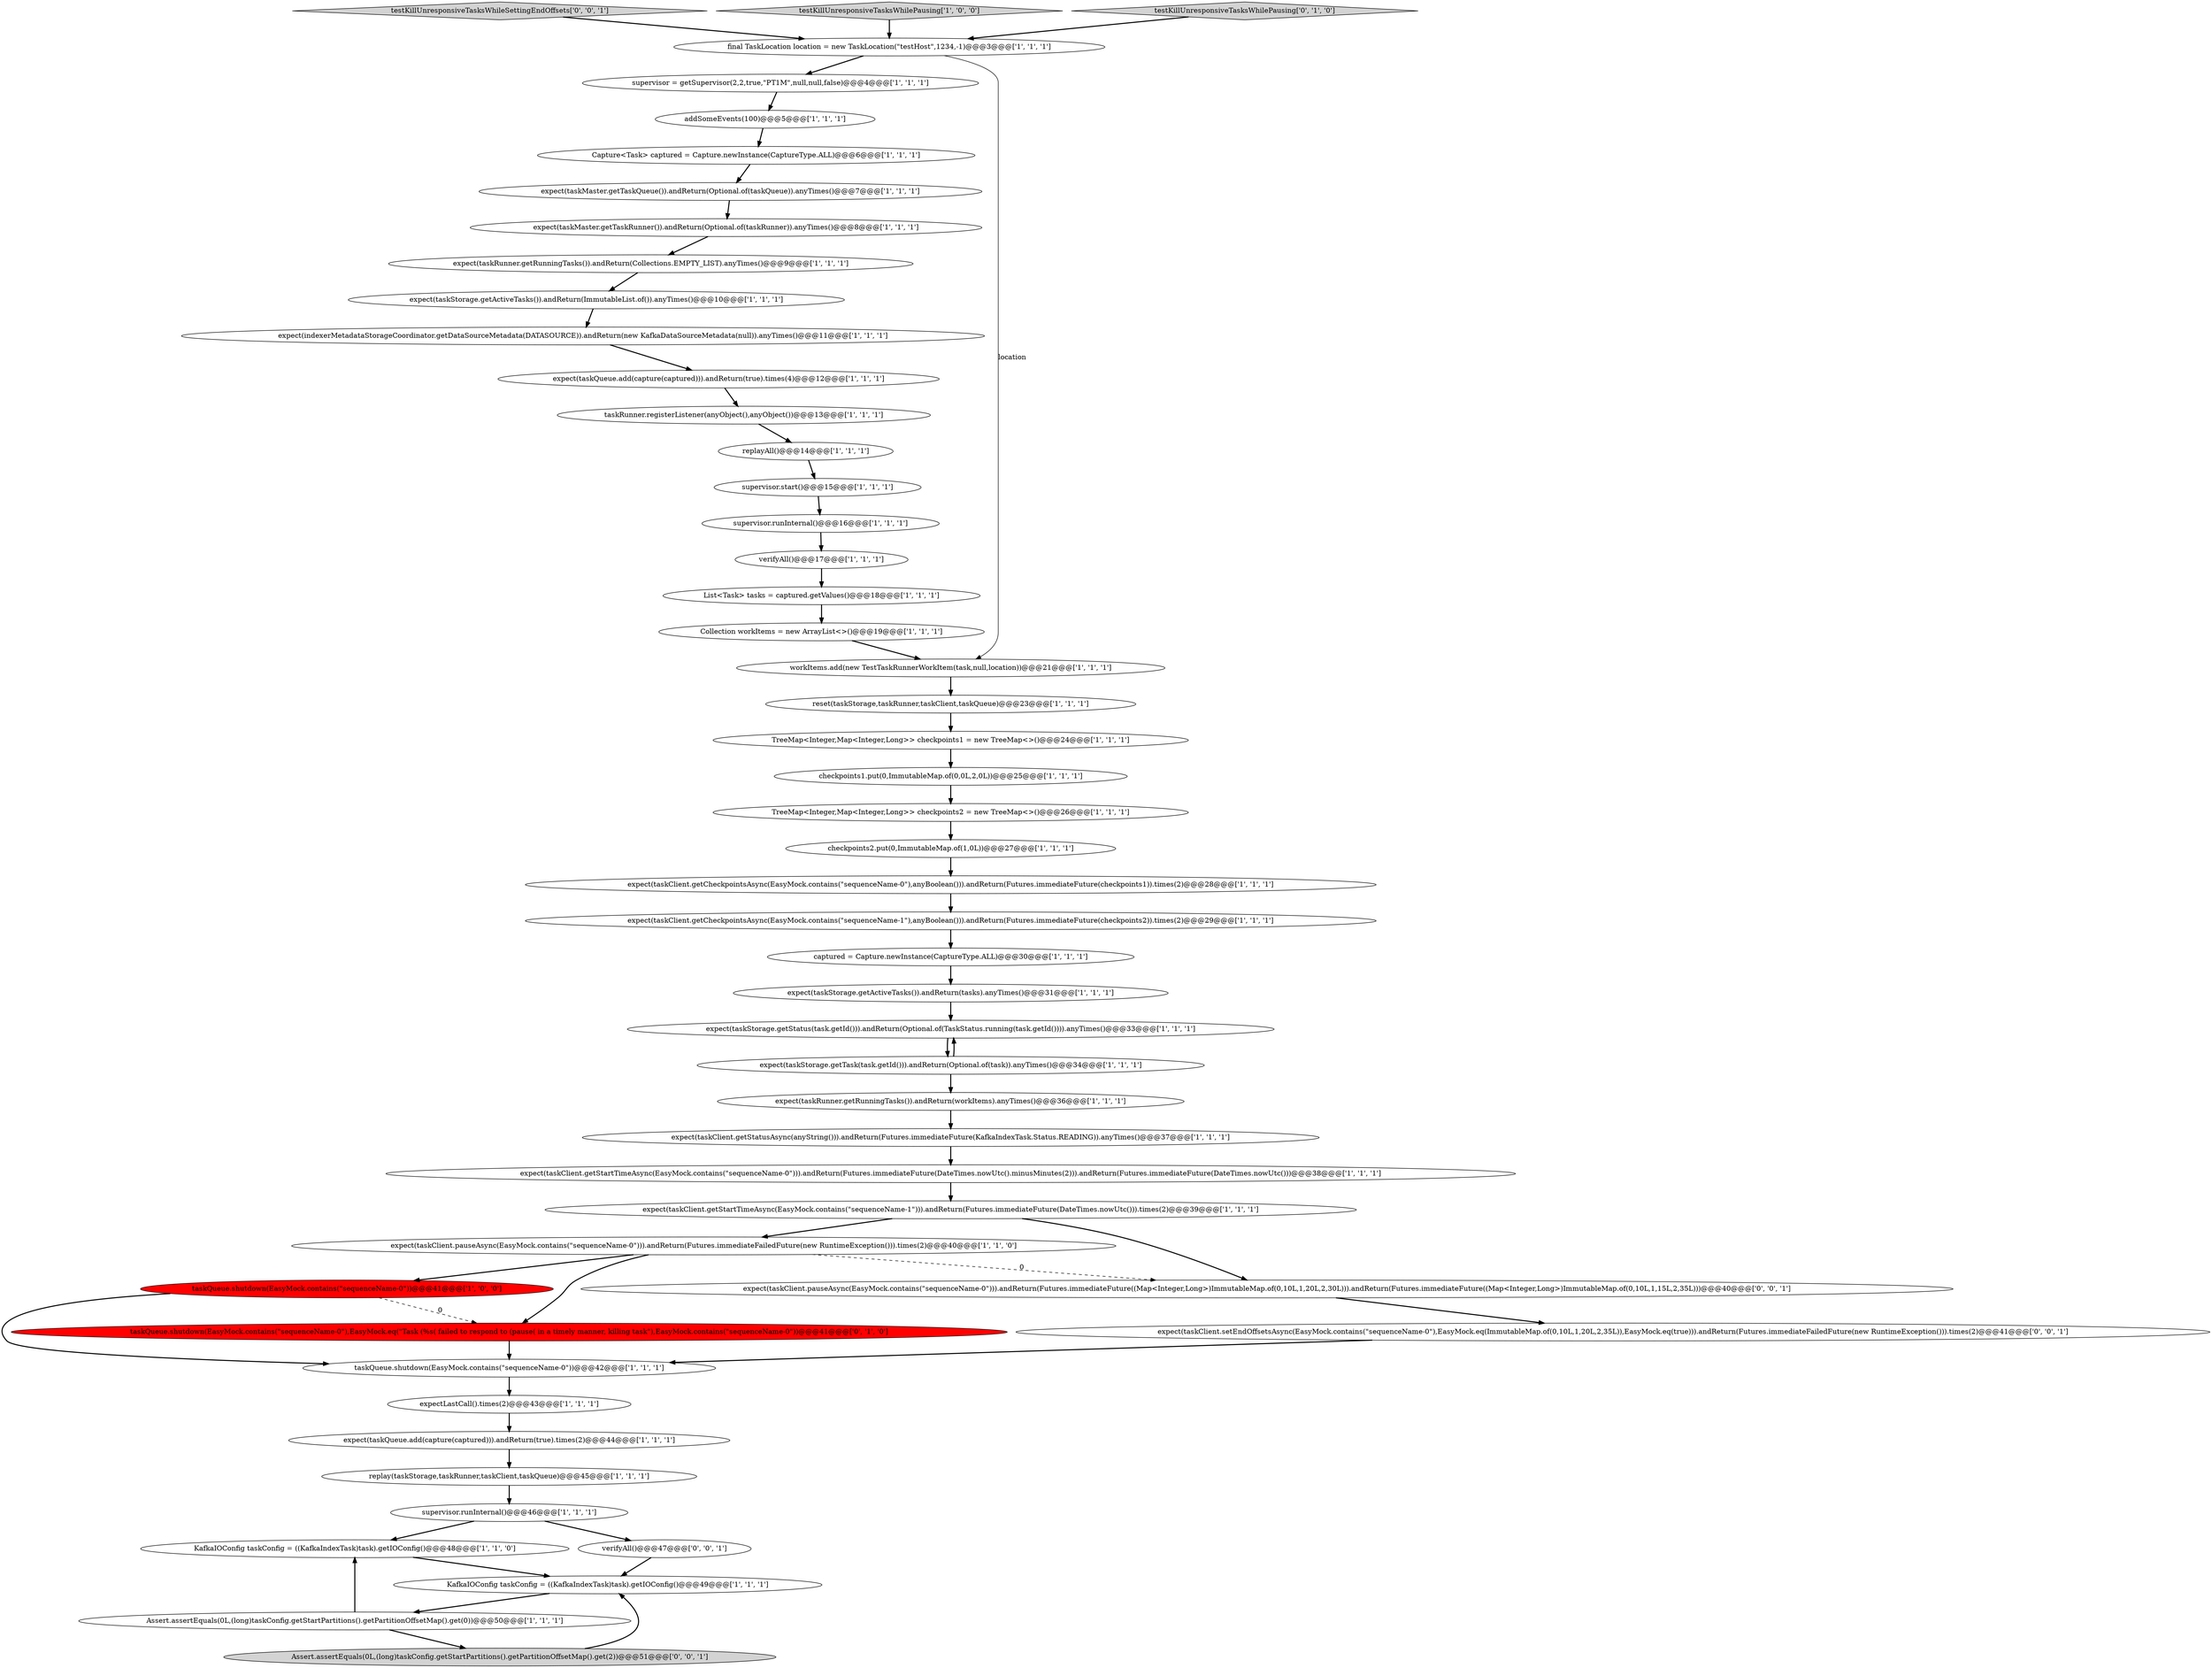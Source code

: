 digraph {
8 [style = filled, label = "captured = Capture.newInstance(CaptureType.ALL)@@@30@@@['1', '1', '1']", fillcolor = white, shape = ellipse image = "AAA0AAABBB1BBB"];
27 [style = filled, label = "replayAll()@@@14@@@['1', '1', '1']", fillcolor = white, shape = ellipse image = "AAA0AAABBB1BBB"];
17 [style = filled, label = "final TaskLocation location = new TaskLocation(\"testHost\",1234,-1)@@@3@@@['1', '1', '1']", fillcolor = white, shape = ellipse image = "AAA0AAABBB1BBB"];
0 [style = filled, label = "Capture<Task> captured = Capture.newInstance(CaptureType.ALL)@@@6@@@['1', '1', '1']", fillcolor = white, shape = ellipse image = "AAA0AAABBB1BBB"];
21 [style = filled, label = "checkpoints1.put(0,ImmutableMap.of(0,0L,2,0L))@@@25@@@['1', '1', '1']", fillcolor = white, shape = ellipse image = "AAA0AAABBB1BBB"];
5 [style = filled, label = "expect(taskStorage.getTask(task.getId())).andReturn(Optional.of(task)).anyTimes()@@@34@@@['1', '1', '1']", fillcolor = white, shape = ellipse image = "AAA0AAABBB1BBB"];
48 [style = filled, label = "testKillUnresponsiveTasksWhileSettingEndOffsets['0', '0', '1']", fillcolor = lightgray, shape = diamond image = "AAA0AAABBB3BBB"];
25 [style = filled, label = "supervisor = getSupervisor(2,2,true,\"PT1M\",null,null,false)@@@4@@@['1', '1', '1']", fillcolor = white, shape = ellipse image = "AAA0AAABBB1BBB"];
35 [style = filled, label = "checkpoints2.put(0,ImmutableMap.of(1,0L))@@@27@@@['1', '1', '1']", fillcolor = white, shape = ellipse image = "AAA0AAABBB1BBB"];
39 [style = filled, label = "expect(taskRunner.getRunningTasks()).andReturn(Collections.EMPTY_LIST).anyTimes()@@@9@@@['1', '1', '1']", fillcolor = white, shape = ellipse image = "AAA0AAABBB1BBB"];
23 [style = filled, label = "KafkaIOConfig taskConfig = ((KafkaIndexTask)task).getIOConfig()@@@49@@@['1', '1', '1']", fillcolor = white, shape = ellipse image = "AAA0AAABBB1BBB"];
15 [style = filled, label = "TreeMap<Integer,Map<Integer,Long>> checkpoints2 = new TreeMap<>()@@@26@@@['1', '1', '1']", fillcolor = white, shape = ellipse image = "AAA0AAABBB1BBB"];
33 [style = filled, label = "Collection workItems = new ArrayList<>()@@@19@@@['1', '1', '1']", fillcolor = white, shape = ellipse image = "AAA0AAABBB1BBB"];
6 [style = filled, label = "expect(indexerMetadataStorageCoordinator.getDataSourceMetadata(DATASOURCE)).andReturn(new KafkaDataSourceMetadata(null)).anyTimes()@@@11@@@['1', '1', '1']", fillcolor = white, shape = ellipse image = "AAA0AAABBB1BBB"];
9 [style = filled, label = "testKillUnresponsiveTasksWhilePausing['1', '0', '0']", fillcolor = lightgray, shape = diamond image = "AAA0AAABBB1BBB"];
11 [style = filled, label = "expect(taskClient.pauseAsync(EasyMock.contains(\"sequenceName-0\"))).andReturn(Futures.immediateFailedFuture(new RuntimeException())).times(2)@@@40@@@['1', '1', '0']", fillcolor = white, shape = ellipse image = "AAA0AAABBB1BBB"];
45 [style = filled, label = "taskQueue.shutdown(EasyMock.contains(\"sequenceName-0\"),EasyMock.eq(\"Task (%s( failed to respond to (pause( in a timely manner, killing task\"),EasyMock.contains(\"sequenceName-0\"))@@@41@@@['0', '1', '0']", fillcolor = red, shape = ellipse image = "AAA1AAABBB2BBB"];
44 [style = filled, label = "testKillUnresponsiveTasksWhilePausing['0', '1', '0']", fillcolor = lightgray, shape = diamond image = "AAA0AAABBB2BBB"];
31 [style = filled, label = "expect(taskClient.getStartTimeAsync(EasyMock.contains(\"sequenceName-1\"))).andReturn(Futures.immediateFuture(DateTimes.nowUtc())).times(2)@@@39@@@['1', '1', '1']", fillcolor = white, shape = ellipse image = "AAA0AAABBB1BBB"];
18 [style = filled, label = "expect(taskQueue.add(capture(captured))).andReturn(true).times(2)@@@44@@@['1', '1', '1']", fillcolor = white, shape = ellipse image = "AAA0AAABBB1BBB"];
34 [style = filled, label = "expect(taskRunner.getRunningTasks()).andReturn(workItems).anyTimes()@@@36@@@['1', '1', '1']", fillcolor = white, shape = ellipse image = "AAA0AAABBB1BBB"];
28 [style = filled, label = "expect(taskClient.getCheckpointsAsync(EasyMock.contains(\"sequenceName-1\"),anyBoolean())).andReturn(Futures.immediateFuture(checkpoints2)).times(2)@@@29@@@['1', '1', '1']", fillcolor = white, shape = ellipse image = "AAA0AAABBB1BBB"];
7 [style = filled, label = "expect(taskMaster.getTaskRunner()).andReturn(Optional.of(taskRunner)).anyTimes()@@@8@@@['1', '1', '1']", fillcolor = white, shape = ellipse image = "AAA0AAABBB1BBB"];
24 [style = filled, label = "taskRunner.registerListener(anyObject(),anyObject())@@@13@@@['1', '1', '1']", fillcolor = white, shape = ellipse image = "AAA0AAABBB1BBB"];
4 [style = filled, label = "verifyAll()@@@17@@@['1', '1', '1']", fillcolor = white, shape = ellipse image = "AAA0AAABBB1BBB"];
29 [style = filled, label = "List<Task> tasks = captured.getValues()@@@18@@@['1', '1', '1']", fillcolor = white, shape = ellipse image = "AAA0AAABBB1BBB"];
49 [style = filled, label = "Assert.assertEquals(0L,(long)taskConfig.getStartPartitions().getPartitionOffsetMap().get(2))@@@51@@@['0', '0', '1']", fillcolor = lightgray, shape = ellipse image = "AAA0AAABBB3BBB"];
3 [style = filled, label = "expect(taskClient.getStartTimeAsync(EasyMock.contains(\"sequenceName-0\"))).andReturn(Futures.immediateFuture(DateTimes.nowUtc().minusMinutes(2))).andReturn(Futures.immediateFuture(DateTimes.nowUtc()))@@@38@@@['1', '1', '1']", fillcolor = white, shape = ellipse image = "AAA0AAABBB1BBB"];
38 [style = filled, label = "addSomeEvents(100)@@@5@@@['1', '1', '1']", fillcolor = white, shape = ellipse image = "AAA0AAABBB1BBB"];
50 [style = filled, label = "expect(taskClient.pauseAsync(EasyMock.contains(\"sequenceName-0\"))).andReturn(Futures.immediateFuture((Map<Integer,Long>)ImmutableMap.of(0,10L,1,20L,2,30L))).andReturn(Futures.immediateFuture((Map<Integer,Long>)ImmutableMap.of(0,10L,1,15L,2,35L)))@@@40@@@['0', '0', '1']", fillcolor = white, shape = ellipse image = "AAA0AAABBB3BBB"];
26 [style = filled, label = "taskQueue.shutdown(EasyMock.contains(\"sequenceName-0\"))@@@41@@@['1', '0', '0']", fillcolor = red, shape = ellipse image = "AAA1AAABBB1BBB"];
2 [style = filled, label = "workItems.add(new TestTaskRunnerWorkItem(task,null,location))@@@21@@@['1', '1', '1']", fillcolor = white, shape = ellipse image = "AAA0AAABBB1BBB"];
42 [style = filled, label = "expect(taskQueue.add(capture(captured))).andReturn(true).times(4)@@@12@@@['1', '1', '1']", fillcolor = white, shape = ellipse image = "AAA0AAABBB1BBB"];
36 [style = filled, label = "replay(taskStorage,taskRunner,taskClient,taskQueue)@@@45@@@['1', '1', '1']", fillcolor = white, shape = ellipse image = "AAA0AAABBB1BBB"];
30 [style = filled, label = "expect(taskClient.getStatusAsync(anyString())).andReturn(Futures.immediateFuture(KafkaIndexTask.Status.READING)).anyTimes()@@@37@@@['1', '1', '1']", fillcolor = white, shape = ellipse image = "AAA0AAABBB1BBB"];
43 [style = filled, label = "reset(taskStorage,taskRunner,taskClient,taskQueue)@@@23@@@['1', '1', '1']", fillcolor = white, shape = ellipse image = "AAA0AAABBB1BBB"];
41 [style = filled, label = "expect(taskStorage.getActiveTasks()).andReturn(ImmutableList.of()).anyTimes()@@@10@@@['1', '1', '1']", fillcolor = white, shape = ellipse image = "AAA0AAABBB1BBB"];
47 [style = filled, label = "expect(taskClient.setEndOffsetsAsync(EasyMock.contains(\"sequenceName-0\"),EasyMock.eq(ImmutableMap.of(0,10L,1,20L,2,35L)),EasyMock.eq(true))).andReturn(Futures.immediateFailedFuture(new RuntimeException())).times(2)@@@41@@@['0', '0', '1']", fillcolor = white, shape = ellipse image = "AAA0AAABBB3BBB"];
14 [style = filled, label = "Assert.assertEquals(0L,(long)taskConfig.getStartPartitions().getPartitionOffsetMap().get(0))@@@50@@@['1', '1', '1']", fillcolor = white, shape = ellipse image = "AAA0AAABBB1BBB"];
12 [style = filled, label = "supervisor.runInternal()@@@46@@@['1', '1', '1']", fillcolor = white, shape = ellipse image = "AAA0AAABBB1BBB"];
40 [style = filled, label = "supervisor.runInternal()@@@16@@@['1', '1', '1']", fillcolor = white, shape = ellipse image = "AAA0AAABBB1BBB"];
10 [style = filled, label = "KafkaIOConfig taskConfig = ((KafkaIndexTask)task).getIOConfig()@@@48@@@['1', '1', '0']", fillcolor = white, shape = ellipse image = "AAA0AAABBB1BBB"];
16 [style = filled, label = "TreeMap<Integer,Map<Integer,Long>> checkpoints1 = new TreeMap<>()@@@24@@@['1', '1', '1']", fillcolor = white, shape = ellipse image = "AAA0AAABBB1BBB"];
19 [style = filled, label = "taskQueue.shutdown(EasyMock.contains(\"sequenceName-0\"))@@@42@@@['1', '1', '1']", fillcolor = white, shape = ellipse image = "AAA0AAABBB1BBB"];
32 [style = filled, label = "expectLastCall().times(2)@@@43@@@['1', '1', '1']", fillcolor = white, shape = ellipse image = "AAA0AAABBB1BBB"];
37 [style = filled, label = "expect(taskStorage.getStatus(task.getId())).andReturn(Optional.of(TaskStatus.running(task.getId()))).anyTimes()@@@33@@@['1', '1', '1']", fillcolor = white, shape = ellipse image = "AAA0AAABBB1BBB"];
22 [style = filled, label = "expect(taskStorage.getActiveTasks()).andReturn(tasks).anyTimes()@@@31@@@['1', '1', '1']", fillcolor = white, shape = ellipse image = "AAA0AAABBB1BBB"];
20 [style = filled, label = "expect(taskMaster.getTaskQueue()).andReturn(Optional.of(taskQueue)).anyTimes()@@@7@@@['1', '1', '1']", fillcolor = white, shape = ellipse image = "AAA0AAABBB1BBB"];
1 [style = filled, label = "supervisor.start()@@@15@@@['1', '1', '1']", fillcolor = white, shape = ellipse image = "AAA0AAABBB1BBB"];
13 [style = filled, label = "expect(taskClient.getCheckpointsAsync(EasyMock.contains(\"sequenceName-0\"),anyBoolean())).andReturn(Futures.immediateFuture(checkpoints1)).times(2)@@@28@@@['1', '1', '1']", fillcolor = white, shape = ellipse image = "AAA0AAABBB1BBB"];
46 [style = filled, label = "verifyAll()@@@47@@@['0', '0', '1']", fillcolor = white, shape = ellipse image = "AAA0AAABBB3BBB"];
40->4 [style = bold, label=""];
17->25 [style = bold, label=""];
43->16 [style = bold, label=""];
27->1 [style = bold, label=""];
14->49 [style = bold, label=""];
26->45 [style = dashed, label="0"];
1->40 [style = bold, label=""];
22->37 [style = bold, label=""];
3->31 [style = bold, label=""];
21->15 [style = bold, label=""];
11->50 [style = dashed, label="0"];
6->42 [style = bold, label=""];
11->45 [style = bold, label=""];
14->10 [style = bold, label=""];
9->17 [style = bold, label=""];
17->2 [style = solid, label="location"];
18->36 [style = bold, label=""];
4->29 [style = bold, label=""];
41->6 [style = bold, label=""];
49->23 [style = bold, label=""];
36->12 [style = bold, label=""];
42->24 [style = bold, label=""];
26->19 [style = bold, label=""];
48->17 [style = bold, label=""];
44->17 [style = bold, label=""];
34->30 [style = bold, label=""];
31->11 [style = bold, label=""];
15->35 [style = bold, label=""];
8->22 [style = bold, label=""];
5->34 [style = bold, label=""];
23->14 [style = bold, label=""];
37->5 [style = bold, label=""];
31->50 [style = bold, label=""];
11->26 [style = bold, label=""];
29->33 [style = bold, label=""];
12->10 [style = bold, label=""];
19->32 [style = bold, label=""];
12->46 [style = bold, label=""];
30->3 [style = bold, label=""];
7->39 [style = bold, label=""];
10->23 [style = bold, label=""];
45->19 [style = bold, label=""];
16->21 [style = bold, label=""];
50->47 [style = bold, label=""];
28->8 [style = bold, label=""];
38->0 [style = bold, label=""];
47->19 [style = bold, label=""];
39->41 [style = bold, label=""];
0->20 [style = bold, label=""];
32->18 [style = bold, label=""];
20->7 [style = bold, label=""];
35->13 [style = bold, label=""];
46->23 [style = bold, label=""];
24->27 [style = bold, label=""];
33->2 [style = bold, label=""];
5->37 [style = bold, label=""];
2->43 [style = bold, label=""];
13->28 [style = bold, label=""];
25->38 [style = bold, label=""];
}
